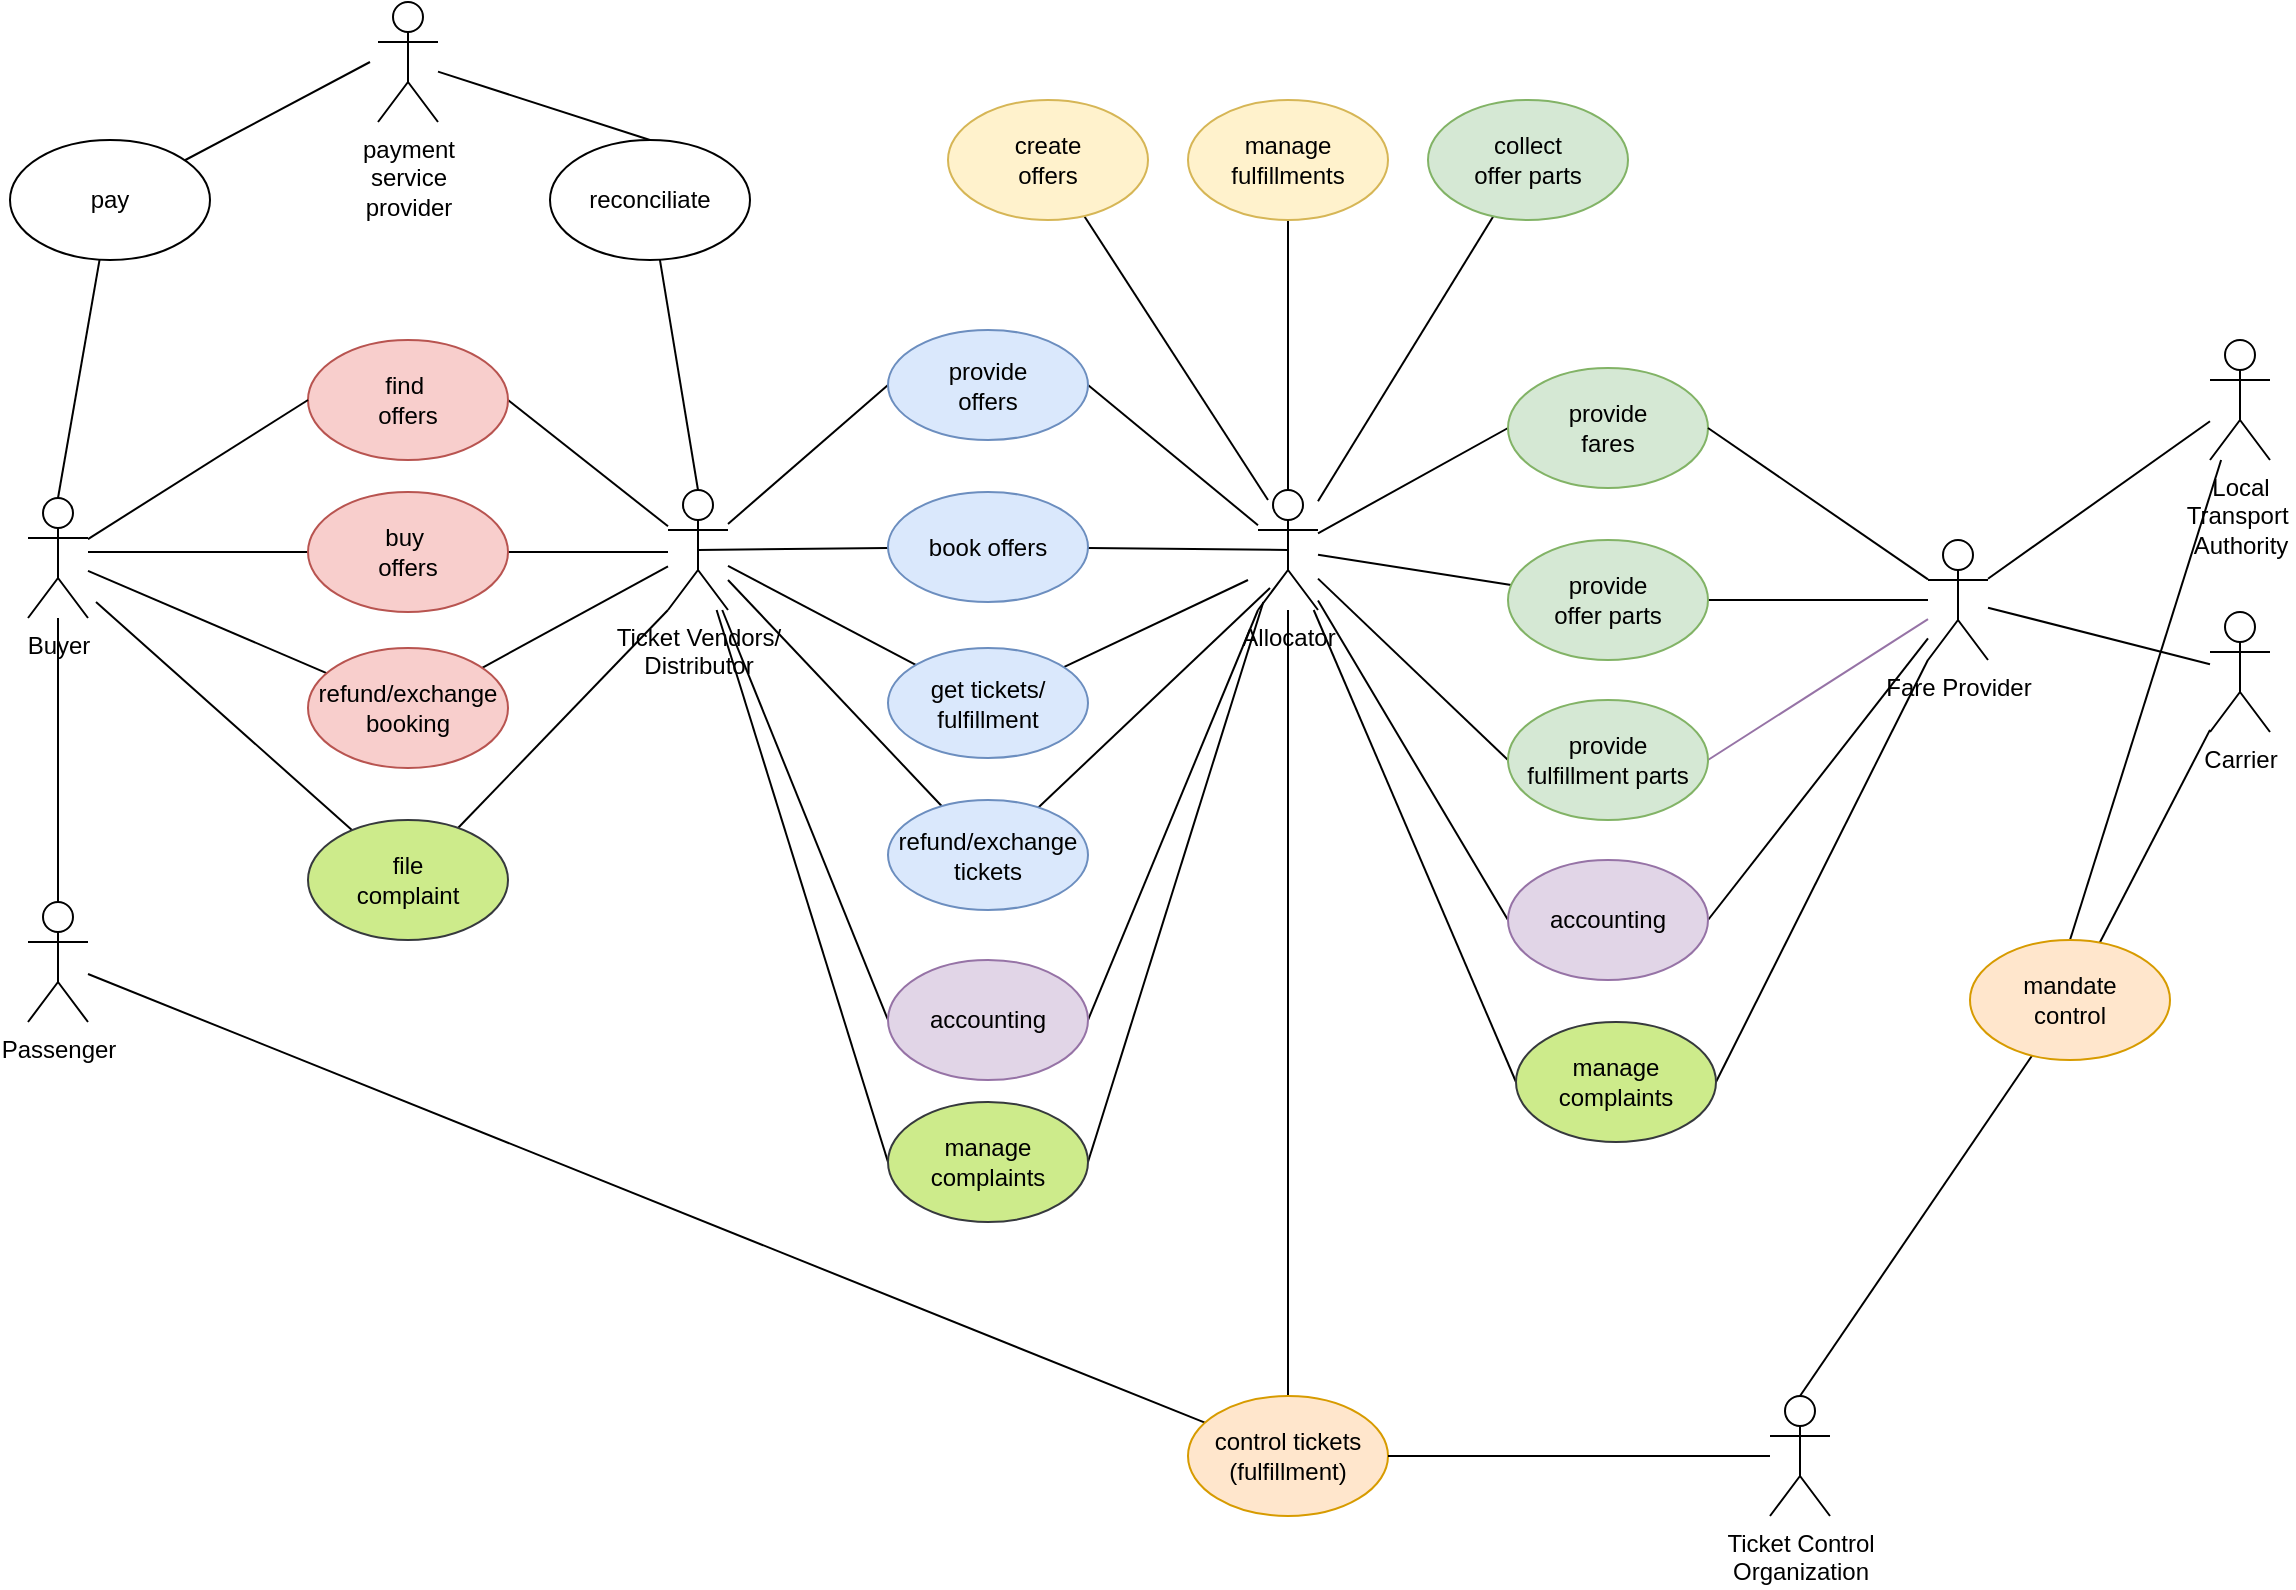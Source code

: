 <mxfile>
    <diagram id="o1t1VMw5mvlotaIL8DKT" name="Seite-1">
        <mxGraphModel dx="1771" dy="975" grid="1" gridSize="10" guides="1" tooltips="1" connect="1" arrows="1" fold="1" page="1" pageScale="1" pageWidth="1169" pageHeight="827" math="0" shadow="0">
            <root>
                <mxCell id="0"/>
                <mxCell id="1" parent="0"/>
                <mxCell id="SYCs7PRnvsmaXQXb6DSk-4" style="rounded=0;orthogonalLoop=1;jettySize=auto;html=1;endArrow=none;endFill=0;entryX=0;entryY=0.5;entryDx=0;entryDy=0;" parent="1" source="SYCs7PRnvsmaXQXb6DSk-1" target="SYCs7PRnvsmaXQXb6DSk-3" edge="1">
                    <mxGeometry relative="1" as="geometry"/>
                </mxCell>
                <mxCell id="SYCs7PRnvsmaXQXb6DSk-13" style="edgeStyle=none;rounded=0;orthogonalLoop=1;jettySize=auto;html=1;endArrow=none;endFill=0;entryX=1;entryY=0.5;entryDx=0;entryDy=0;" parent="1" source="SYCs7PRnvsmaXQXb6DSk-1" target="SYCs7PRnvsmaXQXb6DSk-14" edge="1">
                    <mxGeometry relative="1" as="geometry">
                        <mxPoint x="239" y="383" as="targetPoint"/>
                    </mxGeometry>
                </mxCell>
                <mxCell id="SYCs7PRnvsmaXQXb6DSk-1" value="Ticket Vendors/&lt;br&gt;Distributor" style="shape=umlActor;verticalLabelPosition=bottom;verticalAlign=top;html=1;" parent="1" vertex="1">
                    <mxGeometry x="349" y="264" width="30" height="60" as="geometry"/>
                </mxCell>
                <mxCell id="SYCs7PRnvsmaXQXb6DSk-7" style="edgeStyle=none;rounded=0;orthogonalLoop=1;jettySize=auto;html=1;entryX=1;entryY=0.5;entryDx=0;entryDy=0;endArrow=none;endFill=0;" parent="1" source="SYCs7PRnvsmaXQXb6DSk-2" target="SYCs7PRnvsmaXQXb6DSk-3" edge="1">
                    <mxGeometry relative="1" as="geometry"/>
                </mxCell>
                <mxCell id="SYCs7PRnvsmaXQXb6DSk-20" value="" style="edgeStyle=none;rounded=0;orthogonalLoop=1;jettySize=auto;html=1;endArrow=none;endFill=0;entryX=0.5;entryY=0;entryDx=0;entryDy=0;" parent="1" source="SYCs7PRnvsmaXQXb6DSk-2" target="SYCs7PRnvsmaXQXb6DSk-33" edge="1">
                    <mxGeometry relative="1" as="geometry">
                        <mxPoint x="659" y="499" as="targetPoint"/>
                    </mxGeometry>
                </mxCell>
                <mxCell id="SYCs7PRnvsmaXQXb6DSk-25" style="edgeStyle=none;rounded=0;orthogonalLoop=1;jettySize=auto;html=1;endArrow=none;endFill=0;" parent="1" source="SYCs7PRnvsmaXQXb6DSk-2" target="SYCs7PRnvsmaXQXb6DSk-26" edge="1">
                    <mxGeometry relative="1" as="geometry">
                        <mxPoint x="799" y="219" as="targetPoint"/>
                    </mxGeometry>
                </mxCell>
                <mxCell id="SYCs7PRnvsmaXQXb6DSk-28" style="edgeStyle=none;rounded=0;orthogonalLoop=1;jettySize=auto;html=1;entryX=0;entryY=0.5;entryDx=0;entryDy=0;endArrow=none;endFill=0;" parent="1" source="SYCs7PRnvsmaXQXb6DSk-2" target="SYCs7PRnvsmaXQXb6DSk-27" edge="1">
                    <mxGeometry relative="1" as="geometry"/>
                </mxCell>
                <mxCell id="SYCs7PRnvsmaXQXb6DSk-42" style="edgeStyle=none;rounded=0;orthogonalLoop=1;jettySize=auto;html=1;entryX=0;entryY=0.5;entryDx=0;entryDy=0;endArrow=none;endFill=0;" parent="1" source="SYCs7PRnvsmaXQXb6DSk-2" target="SYCs7PRnvsmaXQXb6DSk-38" edge="1">
                    <mxGeometry relative="1" as="geometry"/>
                </mxCell>
                <mxCell id="SYCs7PRnvsmaXQXb6DSk-45" style="edgeStyle=none;rounded=0;orthogonalLoop=1;jettySize=auto;html=1;entryX=0;entryY=0.5;entryDx=0;entryDy=0;endArrow=none;endFill=0;" parent="1" source="SYCs7PRnvsmaXQXb6DSk-2" target="SYCs7PRnvsmaXQXb6DSk-44" edge="1">
                    <mxGeometry relative="1" as="geometry"/>
                </mxCell>
                <mxCell id="SYCs7PRnvsmaXQXb6DSk-2" value="Allocator" style="shape=umlActor;verticalLabelPosition=bottom;verticalAlign=top;html=1;" parent="1" vertex="1">
                    <mxGeometry x="644" y="264" width="30" height="60" as="geometry"/>
                </mxCell>
                <mxCell id="SYCs7PRnvsmaXQXb6DSk-3" value="provide&lt;br&gt;offers" style="ellipse;whiteSpace=wrap;html=1;fillColor=#dae8fc;strokeColor=#6c8ebf;" parent="1" vertex="1">
                    <mxGeometry x="459" y="184" width="100" height="55" as="geometry"/>
                </mxCell>
                <mxCell id="SYCs7PRnvsmaXQXb6DSk-10" style="edgeStyle=none;rounded=0;orthogonalLoop=1;jettySize=auto;html=1;endArrow=none;endFill=0;" parent="1" source="SYCs7PRnvsmaXQXb6DSk-8" edge="1">
                    <mxGeometry relative="1" as="geometry">
                        <mxPoint x="649" y="269" as="targetPoint"/>
                    </mxGeometry>
                </mxCell>
                <mxCell id="SYCs7PRnvsmaXQXb6DSk-8" value="create&lt;br&gt;offers" style="ellipse;whiteSpace=wrap;html=1;fillColor=#fff2cc;strokeColor=#d6b656;" parent="1" vertex="1">
                    <mxGeometry x="489" y="69" width="100" height="60" as="geometry"/>
                </mxCell>
                <mxCell id="SYCs7PRnvsmaXQXb6DSk-12" style="edgeStyle=none;rounded=0;orthogonalLoop=1;jettySize=auto;html=1;entryX=0.5;entryY=0;entryDx=0;entryDy=0;entryPerimeter=0;endArrow=none;endFill=0;" parent="1" source="SYCs7PRnvsmaXQXb6DSk-11" target="SYCs7PRnvsmaXQXb6DSk-2" edge="1">
                    <mxGeometry relative="1" as="geometry"/>
                </mxCell>
                <mxCell id="SYCs7PRnvsmaXQXb6DSk-11" value="manage&lt;br&gt;fulfillments" style="ellipse;whiteSpace=wrap;html=1;fillColor=#fff2cc;strokeColor=#d6b656;" parent="1" vertex="1">
                    <mxGeometry x="609" y="69" width="100" height="60" as="geometry"/>
                </mxCell>
                <mxCell id="SYCs7PRnvsmaXQXb6DSk-14" value="find&amp;nbsp;&lt;br&gt;offers" style="ellipse;whiteSpace=wrap;html=1;fillColor=#f8cecc;strokeColor=#b85450;" parent="1" vertex="1">
                    <mxGeometry x="169" y="189" width="100" height="60" as="geometry"/>
                </mxCell>
                <mxCell id="SYCs7PRnvsmaXQXb6DSk-18" style="edgeStyle=none;rounded=0;orthogonalLoop=1;jettySize=auto;html=1;entryX=0;entryY=0.5;entryDx=0;entryDy=0;endArrow=none;endFill=0;" parent="1" source="SYCs7PRnvsmaXQXb6DSk-17" target="SYCs7PRnvsmaXQXb6DSk-14" edge="1">
                    <mxGeometry relative="1" as="geometry"/>
                </mxCell>
                <mxCell id="SYCs7PRnvsmaXQXb6DSk-41" style="edgeStyle=none;rounded=0;orthogonalLoop=1;jettySize=auto;html=1;entryX=0.5;entryY=0;entryDx=0;entryDy=0;entryPerimeter=0;endArrow=none;endFill=0;" parent="1" source="SYCs7PRnvsmaXQXb6DSk-17" target="SYCs7PRnvsmaXQXb6DSk-34" edge="1">
                    <mxGeometry relative="1" as="geometry"/>
                </mxCell>
                <mxCell id="SYCs7PRnvsmaXQXb6DSk-17" value="Buyer" style="shape=umlActor;verticalLabelPosition=bottom;verticalAlign=top;html=1;" parent="1" vertex="1">
                    <mxGeometry x="29" y="268" width="30" height="60" as="geometry"/>
                </mxCell>
                <mxCell id="SYCs7PRnvsmaXQXb6DSk-60" style="edgeStyle=none;rounded=0;orthogonalLoop=1;jettySize=auto;html=1;endArrow=none;endFill=0;" parent="1" source="SYCs7PRnvsmaXQXb6DSk-21" edge="1">
                    <mxGeometry relative="1" as="geometry">
                        <mxPoint x="349" y="295" as="targetPoint"/>
                    </mxGeometry>
                </mxCell>
                <mxCell id="SYCs7PRnvsmaXQXb6DSk-61" style="edgeStyle=none;rounded=0;orthogonalLoop=1;jettySize=auto;html=1;endArrow=none;endFill=0;" parent="1" source="SYCs7PRnvsmaXQXb6DSk-21" edge="1">
                    <mxGeometry relative="1" as="geometry">
                        <mxPoint x="59" y="295" as="targetPoint"/>
                    </mxGeometry>
                </mxCell>
                <mxCell id="SYCs7PRnvsmaXQXb6DSk-21" value="buy&amp;nbsp;&lt;br&gt;offers" style="ellipse;whiteSpace=wrap;html=1;fillColor=#f8cecc;strokeColor=#b85450;" parent="1" vertex="1">
                    <mxGeometry x="169" y="265" width="100" height="60" as="geometry"/>
                </mxCell>
                <mxCell id="SYCs7PRnvsmaXQXb6DSk-23" style="edgeStyle=none;rounded=0;orthogonalLoop=1;jettySize=auto;html=1;endArrow=none;endFill=0;" parent="1" source="SYCs7PRnvsmaXQXb6DSk-22" target="SYCs7PRnvsmaXQXb6DSk-1" edge="1">
                    <mxGeometry relative="1" as="geometry"/>
                </mxCell>
                <mxCell id="SYCs7PRnvsmaXQXb6DSk-24" style="edgeStyle=none;rounded=0;orthogonalLoop=1;jettySize=auto;html=1;endArrow=none;endFill=0;" parent="1" source="SYCs7PRnvsmaXQXb6DSk-22" target="SYCs7PRnvsmaXQXb6DSk-17" edge="1">
                    <mxGeometry relative="1" as="geometry"/>
                </mxCell>
                <mxCell id="SYCs7PRnvsmaXQXb6DSk-22" value="refund/exchange&lt;br&gt;booking" style="ellipse;whiteSpace=wrap;html=1;fillColor=#f8cecc;strokeColor=#b85450;" parent="1" vertex="1">
                    <mxGeometry x="169" y="343" width="100" height="60" as="geometry"/>
                </mxCell>
                <mxCell id="SYCs7PRnvsmaXQXb6DSk-26" value="collect&lt;br&gt;offer parts" style="ellipse;whiteSpace=wrap;html=1;fillColor=#d5e8d4;strokeColor=#82b366;" parent="1" vertex="1">
                    <mxGeometry x="729" y="69" width="100" height="60" as="geometry"/>
                </mxCell>
                <mxCell id="SYCs7PRnvsmaXQXb6DSk-27" value="provide&lt;br&gt;fares" style="ellipse;whiteSpace=wrap;html=1;fillColor=#d5e8d4;strokeColor=#82b366;" parent="1" vertex="1">
                    <mxGeometry x="769" y="203" width="100" height="60" as="geometry"/>
                </mxCell>
                <mxCell id="SYCs7PRnvsmaXQXb6DSk-30" style="edgeStyle=none;rounded=0;orthogonalLoop=1;jettySize=auto;html=1;entryX=1;entryY=0.5;entryDx=0;entryDy=0;endArrow=none;endFill=0;" parent="1" source="SYCs7PRnvsmaXQXb6DSk-29" target="SYCs7PRnvsmaXQXb6DSk-27" edge="1">
                    <mxGeometry relative="1" as="geometry"/>
                </mxCell>
                <mxCell id="SYCs7PRnvsmaXQXb6DSk-43" style="edgeStyle=none;rounded=0;orthogonalLoop=1;jettySize=auto;html=1;entryX=1;entryY=0.5;entryDx=0;entryDy=0;endArrow=none;endFill=0;fillColor=#e1d5e7;strokeColor=#9673a6;" parent="1" source="SYCs7PRnvsmaXQXb6DSk-29" target="SYCs7PRnvsmaXQXb6DSk-38" edge="1">
                    <mxGeometry relative="1" as="geometry"/>
                </mxCell>
                <mxCell id="SYCs7PRnvsmaXQXb6DSk-52" style="edgeStyle=none;rounded=0;orthogonalLoop=1;jettySize=auto;html=1;entryX=0.5;entryY=0;entryDx=0;entryDy=0;endArrow=none;endFill=0;" parent="1" source="SYCs7PRnvsmaXQXb6DSk-47" target="SYCs7PRnvsmaXQXb6DSk-51" edge="1">
                    <mxGeometry relative="1" as="geometry"/>
                </mxCell>
                <mxCell id="SYCs7PRnvsmaXQXb6DSk-29" value="Fare Provider" style="shape=umlActor;verticalLabelPosition=bottom;verticalAlign=top;html=1;outlineConnect=0;" parent="1" vertex="1">
                    <mxGeometry x="979" y="289" width="30" height="60" as="geometry"/>
                </mxCell>
                <mxCell id="SYCs7PRnvsmaXQXb6DSk-36" style="edgeStyle=none;rounded=0;orthogonalLoop=1;jettySize=auto;html=1;endArrow=none;endFill=0;" parent="1" source="SYCs7PRnvsmaXQXb6DSk-33" target="SYCs7PRnvsmaXQXb6DSk-34" edge="1">
                    <mxGeometry relative="1" as="geometry">
                        <mxPoint x="69" y="687" as="targetPoint"/>
                    </mxGeometry>
                </mxCell>
                <mxCell id="SYCs7PRnvsmaXQXb6DSk-33" value="control tickets&lt;br&gt;(fulfillment)" style="ellipse;whiteSpace=wrap;html=1;fillColor=#ffe6cc;strokeColor=#d79b00;" parent="1" vertex="1">
                    <mxGeometry x="609" y="717" width="100" height="60" as="geometry"/>
                </mxCell>
                <mxCell id="SYCs7PRnvsmaXQXb6DSk-34" value="Passenger" style="shape=umlActor;verticalLabelPosition=bottom;verticalAlign=top;html=1;" parent="1" vertex="1">
                    <mxGeometry x="29" y="470" width="30" height="60" as="geometry"/>
                </mxCell>
                <mxCell id="SYCs7PRnvsmaXQXb6DSk-39" style="edgeStyle=none;rounded=0;orthogonalLoop=1;jettySize=auto;html=1;endArrow=none;endFill=0;" parent="1" source="SYCs7PRnvsmaXQXb6DSk-37" target="SYCs7PRnvsmaXQXb6DSk-29" edge="1">
                    <mxGeometry relative="1" as="geometry"/>
                </mxCell>
                <mxCell id="SYCs7PRnvsmaXQXb6DSk-40" style="edgeStyle=none;rounded=0;orthogonalLoop=1;jettySize=auto;html=1;endArrow=none;endFill=0;" parent="1" source="SYCs7PRnvsmaXQXb6DSk-37" target="SYCs7PRnvsmaXQXb6DSk-2" edge="1">
                    <mxGeometry relative="1" as="geometry"/>
                </mxCell>
                <mxCell id="SYCs7PRnvsmaXQXb6DSk-37" value="provide&lt;br&gt;offer parts" style="ellipse;whiteSpace=wrap;html=1;fillColor=#d5e8d4;strokeColor=#82b366;" parent="1" vertex="1">
                    <mxGeometry x="769" y="289" width="100" height="60" as="geometry"/>
                </mxCell>
                <mxCell id="SYCs7PRnvsmaXQXb6DSk-38" value="provide&lt;br&gt;fulfillment parts" style="ellipse;whiteSpace=wrap;html=1;fillColor=#d5e8d4;strokeColor=#82b366;" parent="1" vertex="1">
                    <mxGeometry x="769" y="369" width="100" height="60" as="geometry"/>
                </mxCell>
                <mxCell id="SYCs7PRnvsmaXQXb6DSk-46" style="edgeStyle=none;rounded=0;orthogonalLoop=1;jettySize=auto;html=1;endArrow=none;endFill=0;exitX=1;exitY=0.5;exitDx=0;exitDy=0;" parent="1" source="SYCs7PRnvsmaXQXb6DSk-44" target="SYCs7PRnvsmaXQXb6DSk-29" edge="1">
                    <mxGeometry relative="1" as="geometry"/>
                </mxCell>
                <mxCell id="SYCs7PRnvsmaXQXb6DSk-44" value="accounting" style="ellipse;whiteSpace=wrap;html=1;fillColor=#e1d5e7;strokeColor=#9673a6;" parent="1" vertex="1">
                    <mxGeometry x="769" y="449" width="100" height="60" as="geometry"/>
                </mxCell>
                <mxCell id="SYCs7PRnvsmaXQXb6DSk-48" style="edgeStyle=none;rounded=0;orthogonalLoop=1;jettySize=auto;html=1;endArrow=none;endFill=0;" parent="1" source="SYCs7PRnvsmaXQXb6DSk-47" target="SYCs7PRnvsmaXQXb6DSk-29" edge="1">
                    <mxGeometry relative="1" as="geometry">
                        <mxPoint x="999" y="279" as="targetPoint"/>
                    </mxGeometry>
                </mxCell>
                <mxCell id="SYCs7PRnvsmaXQXb6DSk-47" value="Local&lt;br&gt;Transport&amp;nbsp;&lt;br&gt;Authority" style="shape=umlActor;verticalLabelPosition=bottom;verticalAlign=top;html=1;" parent="1" vertex="1">
                    <mxGeometry x="1120" y="189" width="30" height="60" as="geometry"/>
                </mxCell>
                <mxCell id="SYCs7PRnvsmaXQXb6DSk-50" style="edgeStyle=none;rounded=0;orthogonalLoop=1;jettySize=auto;html=1;entryX=1;entryY=0.5;entryDx=0;entryDy=0;endArrow=none;endFill=0;" parent="1" source="SYCs7PRnvsmaXQXb6DSk-49" target="SYCs7PRnvsmaXQXb6DSk-33" edge="1">
                    <mxGeometry relative="1" as="geometry"/>
                </mxCell>
                <mxCell id="SYCs7PRnvsmaXQXb6DSk-49" value="Ticket Control&lt;br&gt;Organization" style="shape=umlActor;verticalLabelPosition=bottom;verticalAlign=top;html=1;" parent="1" vertex="1">
                    <mxGeometry x="900" y="717" width="30" height="60" as="geometry"/>
                </mxCell>
                <mxCell id="SYCs7PRnvsmaXQXb6DSk-53" style="edgeStyle=none;rounded=0;orthogonalLoop=1;jettySize=auto;html=1;entryX=0.5;entryY=0;entryDx=0;entryDy=0;entryPerimeter=0;endArrow=none;endFill=0;" parent="1" source="SYCs7PRnvsmaXQXb6DSk-51" target="SYCs7PRnvsmaXQXb6DSk-49" edge="1">
                    <mxGeometry relative="1" as="geometry"/>
                </mxCell>
                <mxCell id="SYCs7PRnvsmaXQXb6DSk-79" style="edgeStyle=none;rounded=0;orthogonalLoop=1;jettySize=auto;html=1;endArrow=none;endFill=0;" parent="1" source="SYCs7PRnvsmaXQXb6DSk-51" target="SYCs7PRnvsmaXQXb6DSk-65" edge="1">
                    <mxGeometry relative="1" as="geometry"/>
                </mxCell>
                <mxCell id="SYCs7PRnvsmaXQXb6DSk-51" value="mandate&lt;br&gt;control" style="ellipse;whiteSpace=wrap;html=1;fillColor=#ffe6cc;strokeColor=#d79b00;" parent="1" vertex="1">
                    <mxGeometry x="1000" y="489" width="100" height="60" as="geometry"/>
                </mxCell>
                <mxCell id="SYCs7PRnvsmaXQXb6DSk-55" style="edgeStyle=none;rounded=0;orthogonalLoop=1;jettySize=auto;html=1;entryX=0.5;entryY=0.5;entryDx=0;entryDy=0;entryPerimeter=0;endArrow=none;endFill=0;" parent="1" source="SYCs7PRnvsmaXQXb6DSk-54" target="SYCs7PRnvsmaXQXb6DSk-2" edge="1">
                    <mxGeometry relative="1" as="geometry"/>
                </mxCell>
                <mxCell id="SYCs7PRnvsmaXQXb6DSk-56" style="edgeStyle=none;rounded=0;orthogonalLoop=1;jettySize=auto;html=1;entryX=0.5;entryY=0.5;entryDx=0;entryDy=0;entryPerimeter=0;endArrow=none;endFill=0;" parent="1" source="SYCs7PRnvsmaXQXb6DSk-54" target="SYCs7PRnvsmaXQXb6DSk-1" edge="1">
                    <mxGeometry relative="1" as="geometry"/>
                </mxCell>
                <mxCell id="SYCs7PRnvsmaXQXb6DSk-54" value="book offers" style="ellipse;whiteSpace=wrap;html=1;fillColor=#dae8fc;strokeColor=#6c8ebf;" parent="1" vertex="1">
                    <mxGeometry x="459" y="265" width="100" height="55" as="geometry"/>
                </mxCell>
                <mxCell id="SYCs7PRnvsmaXQXb6DSk-58" style="edgeStyle=none;rounded=0;orthogonalLoop=1;jettySize=auto;html=1;endArrow=none;endFill=0;" parent="1" source="SYCs7PRnvsmaXQXb6DSk-57" edge="1">
                    <mxGeometry relative="1" as="geometry">
                        <mxPoint x="639" y="309" as="targetPoint"/>
                    </mxGeometry>
                </mxCell>
                <mxCell id="SYCs7PRnvsmaXQXb6DSk-59" style="edgeStyle=none;rounded=0;orthogonalLoop=1;jettySize=auto;html=1;endArrow=none;endFill=0;" parent="1" source="SYCs7PRnvsmaXQXb6DSk-57" target="SYCs7PRnvsmaXQXb6DSk-1" edge="1">
                    <mxGeometry relative="1" as="geometry"/>
                </mxCell>
                <mxCell id="SYCs7PRnvsmaXQXb6DSk-57" value="get tickets/&lt;br&gt;fulfillment" style="ellipse;whiteSpace=wrap;html=1;fillColor=#dae8fc;strokeColor=#6c8ebf;" parent="1" vertex="1">
                    <mxGeometry x="459" y="343" width="100" height="55" as="geometry"/>
                </mxCell>
                <mxCell id="SYCs7PRnvsmaXQXb6DSk-63" style="edgeStyle=none;rounded=0;orthogonalLoop=1;jettySize=auto;html=1;entryX=0;entryY=1;entryDx=0;entryDy=0;entryPerimeter=0;endArrow=none;endFill=0;exitX=1;exitY=0.5;exitDx=0;exitDy=0;" parent="1" source="SYCs7PRnvsmaXQXb6DSk-62" target="SYCs7PRnvsmaXQXb6DSk-2" edge="1">
                    <mxGeometry relative="1" as="geometry"/>
                </mxCell>
                <mxCell id="SYCs7PRnvsmaXQXb6DSk-64" style="edgeStyle=none;rounded=0;orthogonalLoop=1;jettySize=auto;html=1;endArrow=none;endFill=0;exitX=0;exitY=0.5;exitDx=0;exitDy=0;" parent="1" source="SYCs7PRnvsmaXQXb6DSk-62" target="SYCs7PRnvsmaXQXb6DSk-1" edge="1">
                    <mxGeometry relative="1" as="geometry"/>
                </mxCell>
                <mxCell id="SYCs7PRnvsmaXQXb6DSk-62" value="accounting" style="ellipse;whiteSpace=wrap;html=1;fillColor=#e1d5e7;strokeColor=#9673a6;" parent="1" vertex="1">
                    <mxGeometry x="459" y="499" width="100" height="60" as="geometry"/>
                </mxCell>
                <mxCell id="SYCs7PRnvsmaXQXb6DSk-66" style="edgeStyle=none;rounded=0;orthogonalLoop=1;jettySize=auto;html=1;endArrow=none;endFill=0;" parent="1" source="SYCs7PRnvsmaXQXb6DSk-65" target="SYCs7PRnvsmaXQXb6DSk-29" edge="1">
                    <mxGeometry relative="1" as="geometry"/>
                </mxCell>
                <mxCell id="SYCs7PRnvsmaXQXb6DSk-65" value="Carrier" style="shape=umlActor;verticalLabelPosition=bottom;verticalAlign=top;html=1;" parent="1" vertex="1">
                    <mxGeometry x="1120" y="325" width="30" height="60" as="geometry"/>
                </mxCell>
                <mxCell id="SYCs7PRnvsmaXQXb6DSk-68" style="edgeStyle=none;rounded=0;orthogonalLoop=1;jettySize=auto;html=1;endArrow=none;endFill=0;" parent="1" source="SYCs7PRnvsmaXQXb6DSk-67" edge="1">
                    <mxGeometry relative="1" as="geometry">
                        <mxPoint x="200" y="50" as="targetPoint"/>
                    </mxGeometry>
                </mxCell>
                <mxCell id="SYCs7PRnvsmaXQXb6DSk-69" style="edgeStyle=none;rounded=0;orthogonalLoop=1;jettySize=auto;html=1;endArrow=none;endFill=0;entryX=0.5;entryY=0;entryDx=0;entryDy=0;entryPerimeter=0;" parent="1" source="SYCs7PRnvsmaXQXb6DSk-67" target="SYCs7PRnvsmaXQXb6DSk-17" edge="1">
                    <mxGeometry relative="1" as="geometry">
                        <mxPoint x="44" y="270" as="targetPoint"/>
                    </mxGeometry>
                </mxCell>
                <mxCell id="SYCs7PRnvsmaXQXb6DSk-67" value="pay" style="ellipse;whiteSpace=wrap;html=1;" parent="1" vertex="1">
                    <mxGeometry x="20" y="89" width="100" height="60" as="geometry"/>
                </mxCell>
                <mxCell id="SYCs7PRnvsmaXQXb6DSk-71" style="edgeStyle=none;rounded=0;orthogonalLoop=1;jettySize=auto;html=1;endArrow=none;endFill=0;entryX=0.5;entryY=0;entryDx=0;entryDy=0;" parent="1" source="SYCs7PRnvsmaXQXb6DSk-70" target="SYCs7PRnvsmaXQXb6DSk-72" edge="1">
                    <mxGeometry relative="1" as="geometry">
                        <mxPoint x="230" y="60" as="sourcePoint"/>
                        <mxPoint x="329" y="89" as="targetPoint"/>
                    </mxGeometry>
                </mxCell>
                <mxCell id="SYCs7PRnvsmaXQXb6DSk-70" value="payment&lt;br&gt;service &lt;br&gt;provider&lt;br&gt;" style="shape=umlActor;verticalLabelPosition=bottom;verticalAlign=top;html=1;" parent="1" vertex="1">
                    <mxGeometry x="204" y="20" width="30" height="60" as="geometry"/>
                </mxCell>
                <mxCell id="SYCs7PRnvsmaXQXb6DSk-74" style="edgeStyle=none;rounded=0;orthogonalLoop=1;jettySize=auto;html=1;entryX=0.5;entryY=0;entryDx=0;entryDy=0;entryPerimeter=0;endArrow=none;endFill=0;" parent="1" source="SYCs7PRnvsmaXQXb6DSk-72" target="SYCs7PRnvsmaXQXb6DSk-1" edge="1">
                    <mxGeometry relative="1" as="geometry"/>
                </mxCell>
                <mxCell id="SYCs7PRnvsmaXQXb6DSk-72" value="reconciliate" style="ellipse;whiteSpace=wrap;html=1;" parent="1" vertex="1">
                    <mxGeometry x="290" y="89" width="100" height="60" as="geometry"/>
                </mxCell>
                <mxCell id="SYCs7PRnvsmaXQXb6DSk-76" style="edgeStyle=none;rounded=0;orthogonalLoop=1;jettySize=auto;html=1;entryX=0.2;entryY=0.817;entryDx=0;entryDy=0;entryPerimeter=0;endArrow=none;endFill=0;" parent="1" source="SYCs7PRnvsmaXQXb6DSk-75" target="SYCs7PRnvsmaXQXb6DSk-2" edge="1">
                    <mxGeometry relative="1" as="geometry"/>
                </mxCell>
                <mxCell id="SYCs7PRnvsmaXQXb6DSk-77" style="edgeStyle=none;rounded=0;orthogonalLoop=1;jettySize=auto;html=1;entryX=1;entryY=0.75;entryDx=0;entryDy=0;entryPerimeter=0;endArrow=none;endFill=0;" parent="1" source="SYCs7PRnvsmaXQXb6DSk-75" target="SYCs7PRnvsmaXQXb6DSk-1" edge="1">
                    <mxGeometry relative="1" as="geometry"/>
                </mxCell>
                <mxCell id="SYCs7PRnvsmaXQXb6DSk-75" value="refund/exchange&lt;br&gt;tickets" style="ellipse;whiteSpace=wrap;html=1;fillColor=#dae8fc;strokeColor=#6c8ebf;" parent="1" vertex="1">
                    <mxGeometry x="459" y="419" width="100" height="55" as="geometry"/>
                </mxCell>
                <mxCell id="5" style="edgeStyle=none;html=1;entryX=0.089;entryY=0.933;entryDx=0;entryDy=0;entryPerimeter=0;exitX=1;exitY=0.5;exitDx=0;exitDy=0;endArrow=none;endFill=0;" edge="1" parent="1" source="2" target="SYCs7PRnvsmaXQXb6DSk-2">
                    <mxGeometry relative="1" as="geometry"/>
                </mxCell>
                <mxCell id="6" style="edgeStyle=none;html=1;exitX=0;exitY=0.5;exitDx=0;exitDy=0;endArrow=none;endFill=0;" edge="1" parent="1" source="2" target="SYCs7PRnvsmaXQXb6DSk-1">
                    <mxGeometry relative="1" as="geometry"/>
                </mxCell>
                <mxCell id="2" value="manage&lt;br&gt;complaints" style="ellipse;whiteSpace=wrap;html=1;fillColor=#cdeb8b;strokeColor=#36393d;" vertex="1" parent="1">
                    <mxGeometry x="459" y="570" width="100" height="60" as="geometry"/>
                </mxCell>
                <mxCell id="7" style="edgeStyle=none;html=1;endArrow=none;endFill=0;exitX=0;exitY=0.5;exitDx=0;exitDy=0;" edge="1" parent="1" source="4" target="SYCs7PRnvsmaXQXb6DSk-2">
                    <mxGeometry relative="1" as="geometry"/>
                </mxCell>
                <mxCell id="8" style="edgeStyle=none;html=1;endArrow=none;endFill=0;exitX=1;exitY=0.5;exitDx=0;exitDy=0;" edge="1" parent="1" source="4" target="SYCs7PRnvsmaXQXb6DSk-29">
                    <mxGeometry relative="1" as="geometry"/>
                </mxCell>
                <mxCell id="4" value="manage&lt;br&gt;complaints" style="ellipse;whiteSpace=wrap;html=1;fillColor=#cdeb8b;strokeColor=#36393d;" vertex="1" parent="1">
                    <mxGeometry x="773" y="530" width="100" height="60" as="geometry"/>
                </mxCell>
                <mxCell id="10" style="edgeStyle=none;html=1;entryX=0;entryY=1;entryDx=0;entryDy=0;entryPerimeter=0;endArrow=none;endFill=0;" edge="1" parent="1" source="9" target="SYCs7PRnvsmaXQXb6DSk-1">
                    <mxGeometry relative="1" as="geometry"/>
                </mxCell>
                <mxCell id="11" style="edgeStyle=none;html=1;endArrow=none;endFill=0;" edge="1" parent="1" source="9">
                    <mxGeometry relative="1" as="geometry">
                        <mxPoint x="63" y="320" as="targetPoint"/>
                    </mxGeometry>
                </mxCell>
                <mxCell id="9" value="file&lt;br&gt;complaint" style="ellipse;whiteSpace=wrap;html=1;fillColor=#cdeb8b;strokeColor=#36393d;" vertex="1" parent="1">
                    <mxGeometry x="169" y="429" width="100" height="60" as="geometry"/>
                </mxCell>
            </root>
        </mxGraphModel>
    </diagram>
</mxfile>
